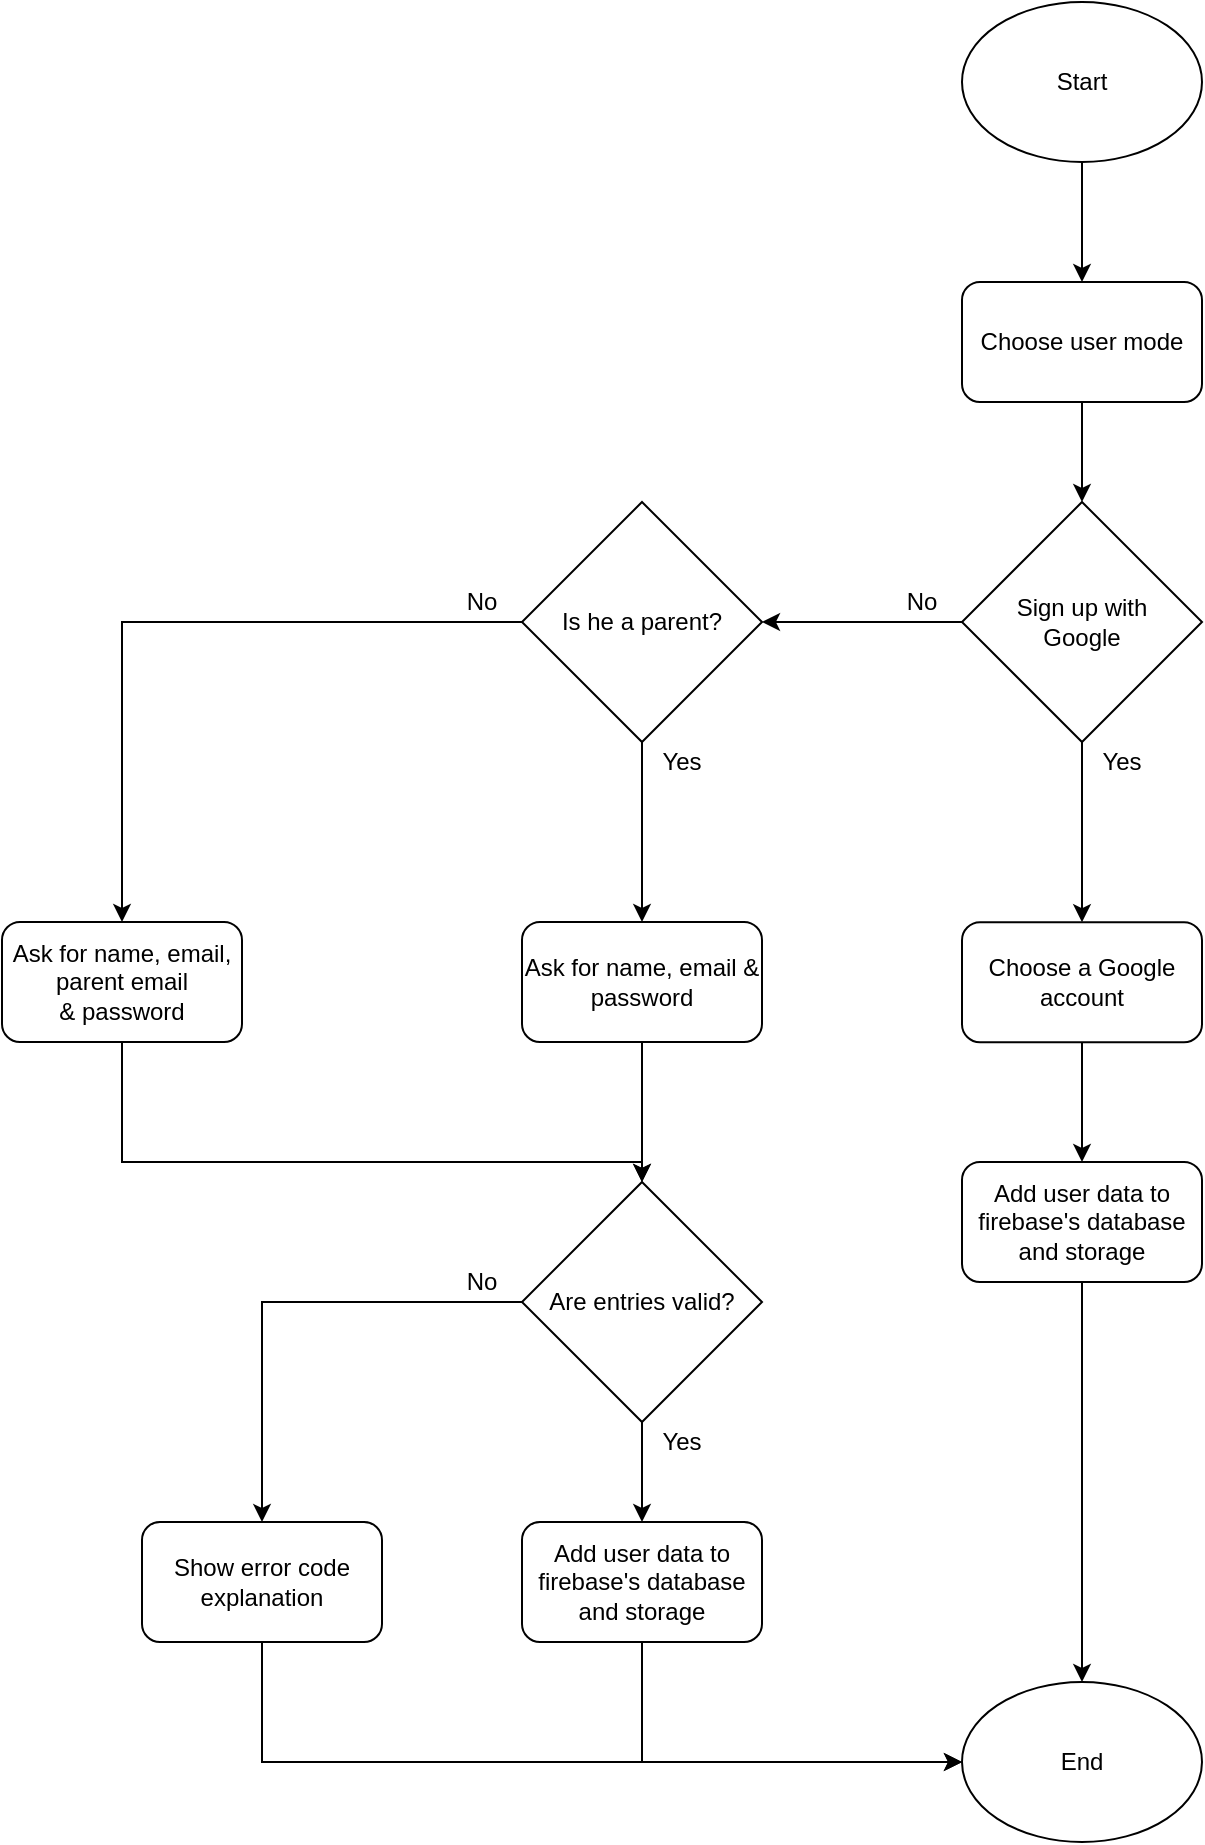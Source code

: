 <mxfile version="10.9.3" type="device"><diagram id="Pm79DYxF_zMZtI2G0uL6" name="Page-1"><mxGraphModel dx="2586" dy="1072" grid="1" gridSize="10" guides="1" tooltips="1" connect="1" arrows="1" fold="1" page="1" pageScale="1" pageWidth="850" pageHeight="1100" math="0" shadow="0"><root><mxCell id="0"/><mxCell id="1" parent="0"/><mxCell id="EBZbs4gOd80RyUlYj9lk-1" value="" style="edgeStyle=orthogonalEdgeStyle;rounded=0;orthogonalLoop=1;jettySize=auto;html=1;" edge="1" parent="1" source="EBZbs4gOd80RyUlYj9lk-2" target="EBZbs4gOd80RyUlYj9lk-4"><mxGeometry relative="1" as="geometry"/></mxCell><mxCell id="EBZbs4gOd80RyUlYj9lk-2" value="Start" style="ellipse;whiteSpace=wrap;html=1;" vertex="1" parent="1"><mxGeometry x="340" y="80" width="120" height="80" as="geometry"/></mxCell><mxCell id="EBZbs4gOd80RyUlYj9lk-3" value="" style="edgeStyle=orthogonalEdgeStyle;rounded=0;orthogonalLoop=1;jettySize=auto;html=1;" edge="1" parent="1" source="EBZbs4gOd80RyUlYj9lk-4" target="EBZbs4gOd80RyUlYj9lk-7"><mxGeometry relative="1" as="geometry"/></mxCell><mxCell id="EBZbs4gOd80RyUlYj9lk-4" value="Choose user mode" style="rounded=1;whiteSpace=wrap;html=1;" vertex="1" parent="1"><mxGeometry x="340" y="220" width="120" height="60" as="geometry"/></mxCell><mxCell id="EBZbs4gOd80RyUlYj9lk-42" value="" style="edgeStyle=orthogonalEdgeStyle;rounded=0;orthogonalLoop=1;jettySize=auto;html=1;entryX=0.5;entryY=0;entryDx=0;entryDy=0;" edge="1" parent="1" source="EBZbs4gOd80RyUlYj9lk-7" target="EBZbs4gOd80RyUlYj9lk-43"><mxGeometry relative="1" as="geometry"><mxPoint x="400" y="530" as="targetPoint"/></mxGeometry></mxCell><mxCell id="EBZbs4gOd80RyUlYj9lk-49" style="edgeStyle=orthogonalEdgeStyle;rounded=0;orthogonalLoop=1;jettySize=auto;html=1;" edge="1" parent="1" source="EBZbs4gOd80RyUlYj9lk-7" target="EBZbs4gOd80RyUlYj9lk-45"><mxGeometry relative="1" as="geometry"/></mxCell><mxCell id="EBZbs4gOd80RyUlYj9lk-7" value="Sign up with&lt;br&gt;Google" style="rhombus;whiteSpace=wrap;html=1;" vertex="1" parent="1"><mxGeometry x="340" y="330" width="120" height="120" as="geometry"/></mxCell><mxCell id="EBZbs4gOd80RyUlYj9lk-11" value="Yes" style="text;html=1;strokeColor=none;fillColor=none;align=center;verticalAlign=middle;whiteSpace=wrap;rounded=0;" vertex="1" parent="1"><mxGeometry x="400" y="450" width="40" height="20" as="geometry"/></mxCell><mxCell id="EBZbs4gOd80RyUlYj9lk-27" value="" style="edgeStyle=orthogonalEdgeStyle;rounded=0;orthogonalLoop=1;jettySize=auto;html=1;" edge="1" parent="1" source="EBZbs4gOd80RyUlYj9lk-13" target="EBZbs4gOd80RyUlYj9lk-26"><mxGeometry relative="1" as="geometry"/></mxCell><mxCell id="EBZbs4gOd80RyUlYj9lk-13" value="Ask for name, email &amp;amp; password" style="rounded=1;whiteSpace=wrap;html=1;" vertex="1" parent="1"><mxGeometry x="120" y="540" width="120" height="60" as="geometry"/></mxCell><mxCell id="EBZbs4gOd80RyUlYj9lk-37" value="" style="edgeStyle=orthogonalEdgeStyle;rounded=0;orthogonalLoop=1;jettySize=auto;html=1;entryX=0;entryY=0.5;entryDx=0;entryDy=0;" edge="1" parent="1" source="EBZbs4gOd80RyUlYj9lk-24" target="EBZbs4gOd80RyUlYj9lk-21"><mxGeometry relative="1" as="geometry"><mxPoint x="180" y="940" as="targetPoint"/><Array as="points"><mxPoint x="180" y="960"/></Array></mxGeometry></mxCell><mxCell id="EBZbs4gOd80RyUlYj9lk-24" value="Add user data to firebase's database and storage" style="rounded=1;whiteSpace=wrap;html=1;" vertex="1" parent="1"><mxGeometry x="120" y="840" width="120" height="60" as="geometry"/></mxCell><mxCell id="EBZbs4gOd80RyUlYj9lk-14" value="" style="edgeStyle=orthogonalEdgeStyle;rounded=0;orthogonalLoop=1;jettySize=auto;html=1;entryX=0.5;entryY=0;entryDx=0;entryDy=0;" edge="1" parent="1" source="EBZbs4gOd80RyUlYj9lk-15" target="EBZbs4gOd80RyUlYj9lk-21"><mxGeometry relative="1" as="geometry"><mxPoint x="400.0" y="840" as="targetPoint"/></mxGeometry></mxCell><mxCell id="EBZbs4gOd80RyUlYj9lk-15" value="Add user data to firebase's database and storage" style="rounded=1;whiteSpace=wrap;html=1;" vertex="1" parent="1"><mxGeometry x="340" y="660" width="120" height="60" as="geometry"/></mxCell><mxCell id="EBZbs4gOd80RyUlYj9lk-18" value="No" style="text;html=1;strokeColor=none;fillColor=none;align=center;verticalAlign=middle;whiteSpace=wrap;rounded=0;" vertex="1" parent="1"><mxGeometry x="300" y="370" width="40" height="20" as="geometry"/></mxCell><mxCell id="EBZbs4gOd80RyUlYj9lk-21" value="End" style="ellipse;whiteSpace=wrap;html=1;" vertex="1" parent="1"><mxGeometry x="340" y="920" width="120" height="80" as="geometry"/></mxCell><mxCell id="EBZbs4gOd80RyUlYj9lk-32" value="" style="edgeStyle=orthogonalEdgeStyle;rounded=0;orthogonalLoop=1;jettySize=auto;html=1;" edge="1" parent="1" source="EBZbs4gOd80RyUlYj9lk-26" target="EBZbs4gOd80RyUlYj9lk-31"><mxGeometry relative="1" as="geometry"><Array as="points"><mxPoint x="-10" y="730"/></Array></mxGeometry></mxCell><mxCell id="EBZbs4gOd80RyUlYj9lk-35" value="" style="edgeStyle=orthogonalEdgeStyle;rounded=0;orthogonalLoop=1;jettySize=auto;html=1;entryX=0.5;entryY=0;entryDx=0;entryDy=0;" edge="1" parent="1" source="EBZbs4gOd80RyUlYj9lk-26" target="EBZbs4gOd80RyUlYj9lk-24"><mxGeometry relative="1" as="geometry"><mxPoint x="180" y="870" as="targetPoint"/></mxGeometry></mxCell><mxCell id="EBZbs4gOd80RyUlYj9lk-26" value="Are entries valid?" style="rhombus;whiteSpace=wrap;html=1;" vertex="1" parent="1"><mxGeometry x="120" y="670" width="120" height="120" as="geometry"/></mxCell><mxCell id="EBZbs4gOd80RyUlYj9lk-39" value="" style="edgeStyle=orthogonalEdgeStyle;rounded=0;orthogonalLoop=1;jettySize=auto;html=1;entryX=0;entryY=0.5;entryDx=0;entryDy=0;" edge="1" parent="1" source="EBZbs4gOd80RyUlYj9lk-31" target="EBZbs4gOd80RyUlYj9lk-21"><mxGeometry relative="1" as="geometry"><mxPoint x="-10" y="940" as="targetPoint"/><Array as="points"><mxPoint x="-10" y="960"/></Array></mxGeometry></mxCell><mxCell id="EBZbs4gOd80RyUlYj9lk-31" value="Show error code explanation" style="rounded=1;whiteSpace=wrap;html=1;fontFamily=Helvetica;fontSize=12;fontColor=#000000;align=center;strokeColor=#000000;fillColor=#ffffff;" vertex="1" parent="1"><mxGeometry x="-70" y="840" width="120" height="60" as="geometry"/></mxCell><mxCell id="EBZbs4gOd80RyUlYj9lk-30" value="Yes" style="text;html=1;strokeColor=none;fillColor=none;align=center;verticalAlign=middle;whiteSpace=wrap;rounded=0;" vertex="1" parent="1"><mxGeometry x="180" y="790" width="40" height="20" as="geometry"/></mxCell><mxCell id="EBZbs4gOd80RyUlYj9lk-33" value="No" style="text;html=1;strokeColor=none;fillColor=none;align=center;verticalAlign=middle;whiteSpace=wrap;rounded=0;" vertex="1" parent="1"><mxGeometry x="80" y="710" width="40" height="20" as="geometry"/></mxCell><mxCell id="EBZbs4gOd80RyUlYj9lk-44" style="edgeStyle=orthogonalEdgeStyle;rounded=0;orthogonalLoop=1;jettySize=auto;html=1;entryX=0.5;entryY=0;entryDx=0;entryDy=0;" edge="1" parent="1" source="EBZbs4gOd80RyUlYj9lk-43" target="EBZbs4gOd80RyUlYj9lk-15"><mxGeometry relative="1" as="geometry"/></mxCell><mxCell id="EBZbs4gOd80RyUlYj9lk-43" value="Choose a Google&lt;br&gt;account" style="rounded=1;whiteSpace=wrap;html=1;" vertex="1" parent="1"><mxGeometry x="340" y="540.118" width="120" height="60" as="geometry"/></mxCell><mxCell id="EBZbs4gOd80RyUlYj9lk-48" style="edgeStyle=orthogonalEdgeStyle;rounded=0;orthogonalLoop=1;jettySize=auto;html=1;entryX=0.5;entryY=0;entryDx=0;entryDy=0;" edge="1" parent="1" source="EBZbs4gOd80RyUlYj9lk-45" target="EBZbs4gOd80RyUlYj9lk-13"><mxGeometry relative="1" as="geometry"/></mxCell><mxCell id="EBZbs4gOd80RyUlYj9lk-51" style="edgeStyle=orthogonalEdgeStyle;rounded=0;orthogonalLoop=1;jettySize=auto;html=1;entryX=0.5;entryY=0;entryDx=0;entryDy=0;" edge="1" parent="1" source="EBZbs4gOd80RyUlYj9lk-45" target="EBZbs4gOd80RyUlYj9lk-52"><mxGeometry relative="1" as="geometry"><mxPoint x="-190" y="390" as="targetPoint"/></mxGeometry></mxCell><mxCell id="EBZbs4gOd80RyUlYj9lk-45" value="Is he a parent?" style="rhombus;whiteSpace=wrap;html=1;" vertex="1" parent="1"><mxGeometry x="120" y="330" width="120" height="120" as="geometry"/></mxCell><mxCell id="EBZbs4gOd80RyUlYj9lk-46" value="Yes" style="text;html=1;strokeColor=none;fillColor=none;align=center;verticalAlign=middle;whiteSpace=wrap;rounded=0;" vertex="1" parent="1"><mxGeometry x="180" y="450" width="40" height="20" as="geometry"/></mxCell><mxCell id="EBZbs4gOd80RyUlYj9lk-47" value="No" style="text;html=1;strokeColor=none;fillColor=none;align=center;verticalAlign=middle;whiteSpace=wrap;rounded=0;" vertex="1" parent="1"><mxGeometry x="80" y="370" width="40" height="20" as="geometry"/></mxCell><mxCell id="EBZbs4gOd80RyUlYj9lk-53" style="edgeStyle=orthogonalEdgeStyle;rounded=0;orthogonalLoop=1;jettySize=auto;html=1;entryX=0.5;entryY=0;entryDx=0;entryDy=0;" edge="1" parent="1" source="EBZbs4gOd80RyUlYj9lk-52" target="EBZbs4gOd80RyUlYj9lk-26"><mxGeometry relative="1" as="geometry"><Array as="points"><mxPoint x="-80" y="660"/><mxPoint x="180" y="660"/></Array></mxGeometry></mxCell><mxCell id="EBZbs4gOd80RyUlYj9lk-52" value="Ask for name, email, parent email&lt;br&gt;&amp;amp; password" style="rounded=1;whiteSpace=wrap;html=1;" vertex="1" parent="1"><mxGeometry x="-140" y="540" width="120" height="60" as="geometry"/></mxCell></root></mxGraphModel></diagram></mxfile>